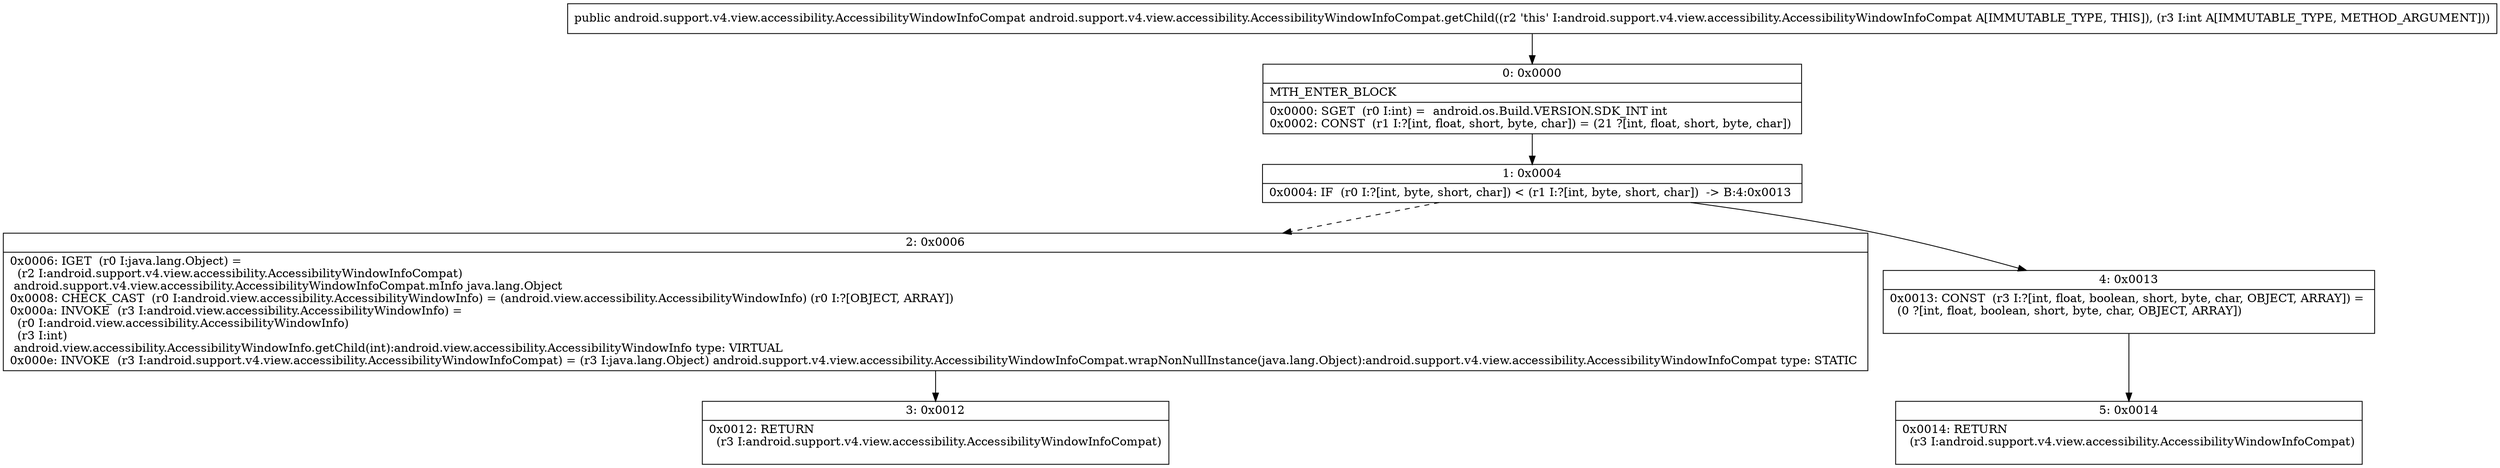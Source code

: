 digraph "CFG forandroid.support.v4.view.accessibility.AccessibilityWindowInfoCompat.getChild(I)Landroid\/support\/v4\/view\/accessibility\/AccessibilityWindowInfoCompat;" {
Node_0 [shape=record,label="{0\:\ 0x0000|MTH_ENTER_BLOCK\l|0x0000: SGET  (r0 I:int) =  android.os.Build.VERSION.SDK_INT int \l0x0002: CONST  (r1 I:?[int, float, short, byte, char]) = (21 ?[int, float, short, byte, char]) \l}"];
Node_1 [shape=record,label="{1\:\ 0x0004|0x0004: IF  (r0 I:?[int, byte, short, char]) \< (r1 I:?[int, byte, short, char])  \-\> B:4:0x0013 \l}"];
Node_2 [shape=record,label="{2\:\ 0x0006|0x0006: IGET  (r0 I:java.lang.Object) = \l  (r2 I:android.support.v4.view.accessibility.AccessibilityWindowInfoCompat)\l android.support.v4.view.accessibility.AccessibilityWindowInfoCompat.mInfo java.lang.Object \l0x0008: CHECK_CAST  (r0 I:android.view.accessibility.AccessibilityWindowInfo) = (android.view.accessibility.AccessibilityWindowInfo) (r0 I:?[OBJECT, ARRAY]) \l0x000a: INVOKE  (r3 I:android.view.accessibility.AccessibilityWindowInfo) = \l  (r0 I:android.view.accessibility.AccessibilityWindowInfo)\l  (r3 I:int)\l android.view.accessibility.AccessibilityWindowInfo.getChild(int):android.view.accessibility.AccessibilityWindowInfo type: VIRTUAL \l0x000e: INVOKE  (r3 I:android.support.v4.view.accessibility.AccessibilityWindowInfoCompat) = (r3 I:java.lang.Object) android.support.v4.view.accessibility.AccessibilityWindowInfoCompat.wrapNonNullInstance(java.lang.Object):android.support.v4.view.accessibility.AccessibilityWindowInfoCompat type: STATIC \l}"];
Node_3 [shape=record,label="{3\:\ 0x0012|0x0012: RETURN  \l  (r3 I:android.support.v4.view.accessibility.AccessibilityWindowInfoCompat)\l \l}"];
Node_4 [shape=record,label="{4\:\ 0x0013|0x0013: CONST  (r3 I:?[int, float, boolean, short, byte, char, OBJECT, ARRAY]) = \l  (0 ?[int, float, boolean, short, byte, char, OBJECT, ARRAY])\l \l}"];
Node_5 [shape=record,label="{5\:\ 0x0014|0x0014: RETURN  \l  (r3 I:android.support.v4.view.accessibility.AccessibilityWindowInfoCompat)\l \l}"];
MethodNode[shape=record,label="{public android.support.v4.view.accessibility.AccessibilityWindowInfoCompat android.support.v4.view.accessibility.AccessibilityWindowInfoCompat.getChild((r2 'this' I:android.support.v4.view.accessibility.AccessibilityWindowInfoCompat A[IMMUTABLE_TYPE, THIS]), (r3 I:int A[IMMUTABLE_TYPE, METHOD_ARGUMENT])) }"];
MethodNode -> Node_0;
Node_0 -> Node_1;
Node_1 -> Node_2[style=dashed];
Node_1 -> Node_4;
Node_2 -> Node_3;
Node_4 -> Node_5;
}

